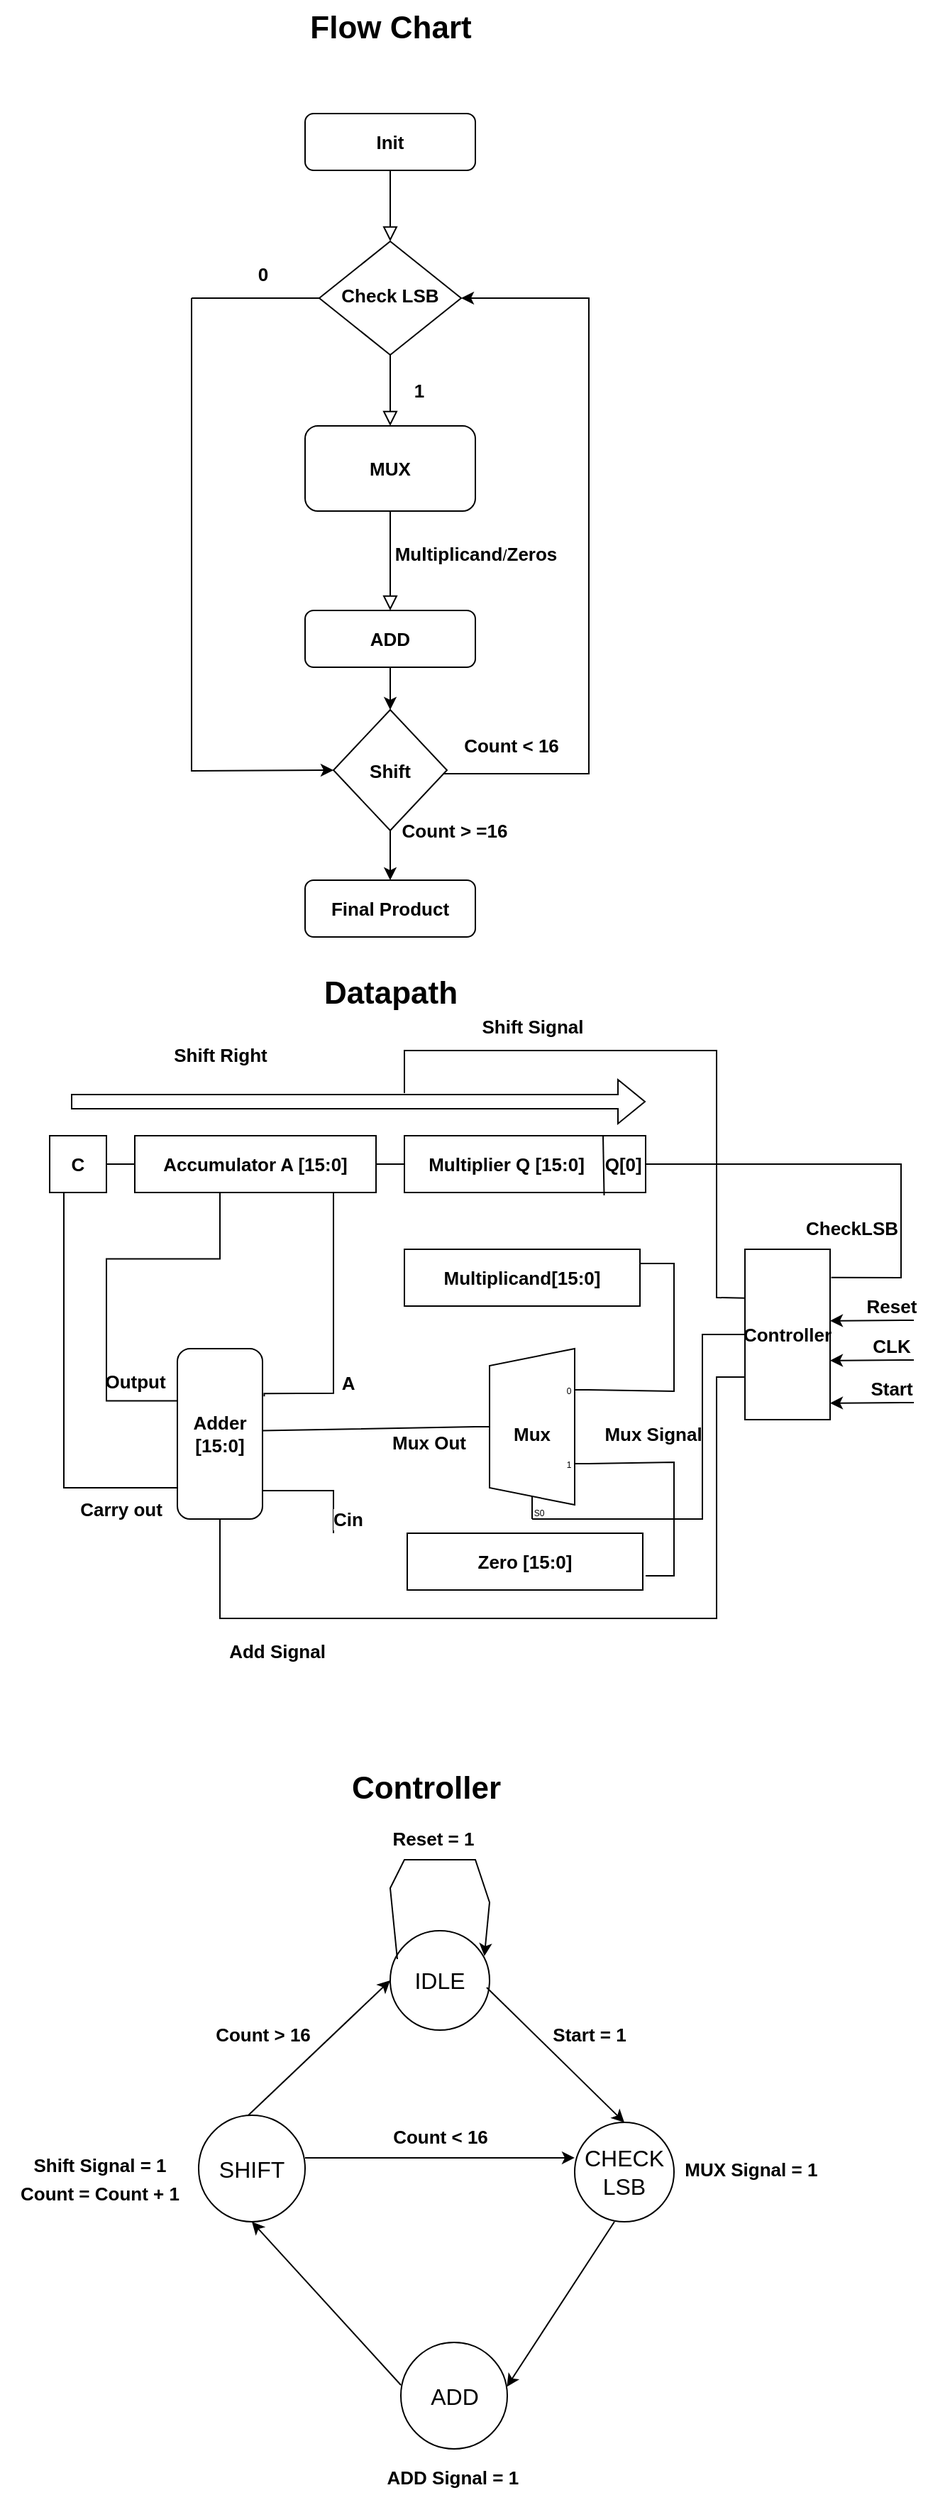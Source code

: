 <mxfile version="22.1.15" type="github">
  <diagram id="C5RBs43oDa-KdzZeNtuy" name="Page-1">
    <mxGraphModel dx="1364" dy="795" grid="1" gridSize="10" guides="1" tooltips="1" connect="1" arrows="1" fold="1" page="1" pageScale="1" pageWidth="827" pageHeight="1169" math="0" shadow="0">
      <root>
        <mxCell id="WIyWlLk6GJQsqaUBKTNV-0" />
        <mxCell id="WIyWlLk6GJQsqaUBKTNV-1" parent="WIyWlLk6GJQsqaUBKTNV-0" />
        <mxCell id="AHcAX2zEuinGf8tiYZbR-78" value="" style="rounded=0;html=1;jettySize=auto;orthogonalLoop=1;fontSize=11;endArrow=block;endFill=0;endSize=8;strokeWidth=1;shadow=0;labelBackgroundColor=none;edgeStyle=orthogonalEdgeStyle;" edge="1" parent="WIyWlLk6GJQsqaUBKTNV-1" source="AHcAX2zEuinGf8tiYZbR-79" target="AHcAX2zEuinGf8tiYZbR-81">
          <mxGeometry relative="1" as="geometry" />
        </mxCell>
        <mxCell id="AHcAX2zEuinGf8tiYZbR-79" value="&lt;font style=&quot;font-size: 13px;&quot;&gt;&lt;b&gt;Init&lt;/b&gt;&lt;/font&gt;" style="rounded=1;whiteSpace=wrap;html=1;fontSize=12;glass=0;strokeWidth=1;shadow=0;" vertex="1" parent="WIyWlLk6GJQsqaUBKTNV-1">
          <mxGeometry x="350" y="130" width="120" height="40" as="geometry" />
        </mxCell>
        <mxCell id="AHcAX2zEuinGf8tiYZbR-80" value="&lt;font style=&quot;font-size: 13px;&quot;&gt;&lt;b&gt;1&lt;/b&gt;&lt;/font&gt;" style="rounded=0;html=1;jettySize=auto;orthogonalLoop=1;fontSize=11;endArrow=block;endFill=0;endSize=8;strokeWidth=1;shadow=0;labelBackgroundColor=none;edgeStyle=orthogonalEdgeStyle;entryX=0.5;entryY=0;entryDx=0;entryDy=0;" edge="1" parent="WIyWlLk6GJQsqaUBKTNV-1" source="AHcAX2zEuinGf8tiYZbR-81" target="AHcAX2zEuinGf8tiYZbR-87">
          <mxGeometry y="20" relative="1" as="geometry">
            <mxPoint as="offset" />
            <mxPoint x="410" y="340" as="targetPoint" />
          </mxGeometry>
        </mxCell>
        <mxCell id="AHcAX2zEuinGf8tiYZbR-81" value="&lt;font style=&quot;font-size: 13px;&quot;&gt;&lt;b&gt;Check LSB&lt;/b&gt;&lt;/font&gt;" style="rhombus;whiteSpace=wrap;html=1;shadow=0;fontFamily=Helvetica;fontSize=12;align=center;strokeWidth=1;spacing=6;spacingTop=-4;" vertex="1" parent="WIyWlLk6GJQsqaUBKTNV-1">
          <mxGeometry x="360" y="220" width="100" height="80" as="geometry" />
        </mxCell>
        <mxCell id="AHcAX2zEuinGf8tiYZbR-82" value="&lt;b&gt;&lt;font style=&quot;font-size: 13px;&quot;&gt;Multiplicand&lt;/font&gt;&lt;/b&gt;/&lt;b&gt;&lt;font style=&quot;font-size: 13px;&quot;&gt;Zeros&lt;/font&gt;&lt;/b&gt;" style="rounded=0;html=1;jettySize=auto;orthogonalLoop=1;fontSize=11;endArrow=block;endFill=0;endSize=8;strokeWidth=1;shadow=0;labelBackgroundColor=none;edgeStyle=orthogonalEdgeStyle;exitX=0.5;exitY=1;exitDx=0;exitDy=0;" edge="1" parent="WIyWlLk6GJQsqaUBKTNV-1" source="AHcAX2zEuinGf8tiYZbR-87" target="AHcAX2zEuinGf8tiYZbR-84">
          <mxGeometry x="-0.143" y="60" relative="1" as="geometry">
            <mxPoint as="offset" />
            <mxPoint x="410" y="420" as="sourcePoint" />
          </mxGeometry>
        </mxCell>
        <mxCell id="AHcAX2zEuinGf8tiYZbR-83" value="" style="edgeStyle=orthogonalEdgeStyle;rounded=0;orthogonalLoop=1;jettySize=auto;html=1;" edge="1" parent="WIyWlLk6GJQsqaUBKTNV-1" source="AHcAX2zEuinGf8tiYZbR-84">
          <mxGeometry relative="1" as="geometry">
            <mxPoint x="410" y="550" as="targetPoint" />
          </mxGeometry>
        </mxCell>
        <mxCell id="AHcAX2zEuinGf8tiYZbR-84" value="&lt;font style=&quot;font-size: 13px;&quot;&gt;&lt;b&gt;ADD&lt;/b&gt;&lt;/font&gt;" style="rounded=1;whiteSpace=wrap;html=1;fontSize=12;glass=0;strokeWidth=1;shadow=0;" vertex="1" parent="WIyWlLk6GJQsqaUBKTNV-1">
          <mxGeometry x="350" y="480" width="120" height="40" as="geometry" />
        </mxCell>
        <mxCell id="AHcAX2zEuinGf8tiYZbR-85" value="" style="endArrow=classic;html=1;rounded=0;entryX=0;entryY=0.5;entryDx=0;entryDy=0;" edge="1" parent="WIyWlLk6GJQsqaUBKTNV-1" target="AHcAX2zEuinGf8tiYZbR-92">
          <mxGeometry width="50" height="50" relative="1" as="geometry">
            <mxPoint x="270" y="580" as="sourcePoint" />
            <mxPoint x="330" y="580" as="targetPoint" />
            <Array as="points">
              <mxPoint x="270" y="593" />
            </Array>
          </mxGeometry>
        </mxCell>
        <mxCell id="AHcAX2zEuinGf8tiYZbR-86" value="" style="endArrow=none;html=1;rounded=0;entryX=0;entryY=0.5;entryDx=0;entryDy=0;" edge="1" parent="WIyWlLk6GJQsqaUBKTNV-1" target="AHcAX2zEuinGf8tiYZbR-81">
          <mxGeometry width="50" height="50" relative="1" as="geometry">
            <mxPoint x="270" y="260" as="sourcePoint" />
            <mxPoint x="630" y="380" as="targetPoint" />
          </mxGeometry>
        </mxCell>
        <mxCell id="AHcAX2zEuinGf8tiYZbR-87" value="&lt;font style=&quot;font-size: 13px;&quot;&gt;&lt;b&gt;MUX&lt;/b&gt;&lt;/font&gt;" style="rounded=1;whiteSpace=wrap;html=1;" vertex="1" parent="WIyWlLk6GJQsqaUBKTNV-1">
          <mxGeometry x="350" y="350" width="120" height="60" as="geometry" />
        </mxCell>
        <mxCell id="AHcAX2zEuinGf8tiYZbR-88" value="" style="endArrow=none;html=1;rounded=0;" edge="1" parent="WIyWlLk6GJQsqaUBKTNV-1">
          <mxGeometry width="50" height="50" relative="1" as="geometry">
            <mxPoint x="270" y="580" as="sourcePoint" />
            <mxPoint x="270" y="260" as="targetPoint" />
          </mxGeometry>
        </mxCell>
        <mxCell id="AHcAX2zEuinGf8tiYZbR-89" value="&lt;b&gt;&lt;font style=&quot;font-size: 13px;&quot;&gt;0&lt;/font&gt;&lt;/b&gt;" style="text;html=1;align=center;verticalAlign=middle;resizable=0;points=[];autosize=1;strokeColor=none;fillColor=none;" vertex="1" parent="WIyWlLk6GJQsqaUBKTNV-1">
          <mxGeometry x="305" y="228" width="30" height="30" as="geometry" />
        </mxCell>
        <mxCell id="AHcAX2zEuinGf8tiYZbR-90" style="edgeStyle=orthogonalEdgeStyle;rounded=0;orthogonalLoop=1;jettySize=auto;html=1;" edge="1" parent="WIyWlLk6GJQsqaUBKTNV-1" source="AHcAX2zEuinGf8tiYZbR-92" target="AHcAX2zEuinGf8tiYZbR-81">
          <mxGeometry relative="1" as="geometry">
            <mxPoint x="510" y="230" as="targetPoint" />
            <Array as="points">
              <mxPoint x="550" y="595" />
              <mxPoint x="550" y="260" />
            </Array>
          </mxGeometry>
        </mxCell>
        <mxCell id="AHcAX2zEuinGf8tiYZbR-91" style="edgeStyle=orthogonalEdgeStyle;rounded=0;orthogonalLoop=1;jettySize=auto;html=1;" edge="1" parent="WIyWlLk6GJQsqaUBKTNV-1" source="AHcAX2zEuinGf8tiYZbR-92">
          <mxGeometry relative="1" as="geometry">
            <mxPoint x="410" y="670" as="targetPoint" />
          </mxGeometry>
        </mxCell>
        <mxCell id="AHcAX2zEuinGf8tiYZbR-92" value="&lt;font style=&quot;font-size: 13px;&quot;&gt;&lt;b&gt;Shift&lt;/b&gt;&lt;/font&gt;" style="rhombus;whiteSpace=wrap;html=1;" vertex="1" parent="WIyWlLk6GJQsqaUBKTNV-1">
          <mxGeometry x="370" y="550" width="80" height="85" as="geometry" />
        </mxCell>
        <mxCell id="AHcAX2zEuinGf8tiYZbR-93" value="&lt;b&gt;&lt;font style=&quot;font-size: 13px;&quot;&gt;Count &amp;lt; 16&lt;/font&gt;&lt;/b&gt;" style="text;html=1;align=center;verticalAlign=middle;resizable=0;points=[];autosize=1;strokeColor=none;fillColor=none;" vertex="1" parent="WIyWlLk6GJQsqaUBKTNV-1">
          <mxGeometry x="450" y="560" width="90" height="30" as="geometry" />
        </mxCell>
        <mxCell id="AHcAX2zEuinGf8tiYZbR-94" value="&lt;font size=&quot;1&quot;&gt;&lt;b style=&quot;font-size: 13px;&quot;&gt;Final Product&lt;/b&gt;&lt;/font&gt;" style="rounded=1;whiteSpace=wrap;html=1;" vertex="1" parent="WIyWlLk6GJQsqaUBKTNV-1">
          <mxGeometry x="350" y="670" width="120" height="40" as="geometry" />
        </mxCell>
        <mxCell id="AHcAX2zEuinGf8tiYZbR-95" value="&lt;b&gt;&lt;font style=&quot;font-size: 13px;&quot;&gt;Count &amp;gt; =16&lt;/font&gt;&lt;/b&gt;" style="text;html=1;align=center;verticalAlign=middle;resizable=0;points=[];autosize=1;strokeColor=none;fillColor=none;" vertex="1" parent="WIyWlLk6GJQsqaUBKTNV-1">
          <mxGeometry x="405" y="620" width="100" height="30" as="geometry" />
        </mxCell>
        <mxCell id="AHcAX2zEuinGf8tiYZbR-96" value="&lt;b&gt;&lt;font style=&quot;font-size: 22px;&quot;&gt;Flow Chart&lt;/font&gt;&lt;/b&gt;" style="text;html=1;align=center;verticalAlign=middle;resizable=0;points=[];autosize=1;strokeColor=none;fillColor=none;" vertex="1" parent="WIyWlLk6GJQsqaUBKTNV-1">
          <mxGeometry x="340" y="50" width="140" height="40" as="geometry" />
        </mxCell>
        <mxCell id="AHcAX2zEuinGf8tiYZbR-97" value="&lt;b&gt;&lt;font style=&quot;font-size: 22px;&quot;&gt;Datapath&lt;/font&gt;&lt;/b&gt;" style="text;html=1;align=center;verticalAlign=middle;resizable=0;points=[];autosize=1;strokeColor=none;fillColor=none;" vertex="1" parent="WIyWlLk6GJQsqaUBKTNV-1">
          <mxGeometry x="350" y="730" width="120" height="40" as="geometry" />
        </mxCell>
        <mxCell id="AHcAX2zEuinGf8tiYZbR-98" value="&lt;b&gt;&lt;font style=&quot;font-size: 13px;&quot;&gt;C&lt;/font&gt;&lt;/b&gt;" style="rounded=0;whiteSpace=wrap;html=1;" vertex="1" parent="WIyWlLk6GJQsqaUBKTNV-1">
          <mxGeometry x="170" y="850" width="40" height="40" as="geometry" />
        </mxCell>
        <mxCell id="AHcAX2zEuinGf8tiYZbR-99" value="&lt;b&gt;&lt;font style=&quot;font-size: 13px;&quot;&gt;Accumulator A [15:0]&lt;/font&gt;&lt;/b&gt;" style="rounded=0;whiteSpace=wrap;html=1;" vertex="1" parent="WIyWlLk6GJQsqaUBKTNV-1">
          <mxGeometry x="230" y="850" width="170" height="40" as="geometry" />
        </mxCell>
        <mxCell id="AHcAX2zEuinGf8tiYZbR-100" value="&lt;b&gt;&lt;font style=&quot;font-size: 13px;&quot;&gt;&amp;nbsp; &amp;nbsp; Multiplier Q [15:0]&amp;nbsp;&amp;nbsp;&amp;nbsp; Q[0]&lt;/font&gt;&lt;/b&gt;" style="rounded=0;whiteSpace=wrap;html=1;" vertex="1" parent="WIyWlLk6GJQsqaUBKTNV-1">
          <mxGeometry x="420" y="850" width="170" height="40" as="geometry" />
        </mxCell>
        <mxCell id="AHcAX2zEuinGf8tiYZbR-101" value="" style="endArrow=none;html=1;rounded=0;exitX=0.828;exitY=1.05;exitDx=0;exitDy=0;exitPerimeter=0;" edge="1" parent="WIyWlLk6GJQsqaUBKTNV-1" source="AHcAX2zEuinGf8tiYZbR-100">
          <mxGeometry width="50" height="50" relative="1" as="geometry">
            <mxPoint x="510" y="900" as="sourcePoint" />
            <mxPoint x="560" y="850" as="targetPoint" />
          </mxGeometry>
        </mxCell>
        <mxCell id="AHcAX2zEuinGf8tiYZbR-102" value="" style="endArrow=none;html=1;rounded=0;entryX=0.166;entryY=-0.013;entryDx=0;entryDy=0;entryPerimeter=0;" edge="1" parent="WIyWlLk6GJQsqaUBKTNV-1" target="AHcAX2zEuinGf8tiYZbR-103">
          <mxGeometry width="50" height="50" relative="1" as="geometry">
            <mxPoint x="590" y="870" as="sourcePoint" />
            <mxPoint x="770" y="950" as="targetPoint" />
            <Array as="points">
              <mxPoint x="690" y="870" />
              <mxPoint x="770" y="870" />
              <mxPoint x="770" y="950" />
            </Array>
          </mxGeometry>
        </mxCell>
        <mxCell id="AHcAX2zEuinGf8tiYZbR-103" value="&lt;b&gt;&lt;font style=&quot;font-size: 13px;&quot;&gt;Controller&lt;/font&gt;&lt;/b&gt;" style="rounded=0;whiteSpace=wrap;html=1;direction=south;" vertex="1" parent="WIyWlLk6GJQsqaUBKTNV-1">
          <mxGeometry x="660" y="930" width="60" height="120" as="geometry" />
        </mxCell>
        <mxCell id="AHcAX2zEuinGf8tiYZbR-104" value="" style="endArrow=none;html=1;rounded=0;exitX=1;exitY=0.5;exitDx=0;exitDy=0;" edge="1" parent="WIyWlLk6GJQsqaUBKTNV-1" source="AHcAX2zEuinGf8tiYZbR-99">
          <mxGeometry width="50" height="50" relative="1" as="geometry">
            <mxPoint x="370" y="920" as="sourcePoint" />
            <mxPoint x="420" y="870" as="targetPoint" />
          </mxGeometry>
        </mxCell>
        <mxCell id="AHcAX2zEuinGf8tiYZbR-105" value="" style="endArrow=none;html=1;rounded=0;exitX=1;exitY=0.5;exitDx=0;exitDy=0;" edge="1" parent="WIyWlLk6GJQsqaUBKTNV-1" source="AHcAX2zEuinGf8tiYZbR-98">
          <mxGeometry width="50" height="50" relative="1" as="geometry">
            <mxPoint x="180" y="920" as="sourcePoint" />
            <mxPoint x="230" y="870" as="targetPoint" />
            <Array as="points" />
          </mxGeometry>
        </mxCell>
        <mxCell id="AHcAX2zEuinGf8tiYZbR-106" value="" style="endArrow=none;html=1;rounded=0;entryX=0.5;entryY=1;entryDx=0;entryDy=0;" edge="1" parent="WIyWlLk6GJQsqaUBKTNV-1" target="AHcAX2zEuinGf8tiYZbR-103">
          <mxGeometry width="50" height="50" relative="1" as="geometry">
            <mxPoint x="510" y="1120" as="sourcePoint" />
            <mxPoint x="630" y="990" as="targetPoint" />
            <Array as="points">
              <mxPoint x="630" y="1120" />
              <mxPoint x="630" y="1060" />
              <mxPoint x="630" y="990" />
            </Array>
          </mxGeometry>
        </mxCell>
        <mxCell id="AHcAX2zEuinGf8tiYZbR-107" value="&lt;font style=&quot;font-size: 13px;&quot;&gt;&lt;b&gt;Mux&lt;/b&gt;&lt;/font&gt;" style="shadow=0;dashed=0;align=center;html=1;strokeWidth=1;shape=mxgraph.electrical.abstract.mux2;operation=demux;whiteSpace=wrap;" vertex="1" parent="WIyWlLk6GJQsqaUBKTNV-1">
          <mxGeometry x="470" y="1000" width="80" height="120" as="geometry" />
        </mxCell>
        <mxCell id="AHcAX2zEuinGf8tiYZbR-108" value="&lt;b&gt;&lt;font style=&quot;font-size: 13px;&quot;&gt;Multiplicand[15:0]&lt;/font&gt;&lt;/b&gt;" style="rounded=0;whiteSpace=wrap;html=1;" vertex="1" parent="WIyWlLk6GJQsqaUBKTNV-1">
          <mxGeometry x="420" y="930" width="166" height="40" as="geometry" />
        </mxCell>
        <mxCell id="AHcAX2zEuinGf8tiYZbR-109" value="" style="endArrow=none;html=1;rounded=0;entryX=1;entryY=0.25;entryDx=0;entryDy=0;exitX=1;exitY=0.217;exitDx=0;exitDy=3;exitPerimeter=0;" edge="1" parent="WIyWlLk6GJQsqaUBKTNV-1" source="AHcAX2zEuinGf8tiYZbR-107" target="AHcAX2zEuinGf8tiYZbR-108">
          <mxGeometry width="50" height="50" relative="1" as="geometry">
            <mxPoint x="550" y="1030" as="sourcePoint" />
            <mxPoint x="584" y="920" as="targetPoint" />
            <Array as="points">
              <mxPoint x="610" y="1030" />
              <mxPoint x="610" y="980" />
              <mxPoint x="610" y="940" />
            </Array>
          </mxGeometry>
        </mxCell>
        <mxCell id="AHcAX2zEuinGf8tiYZbR-110" value="&lt;b&gt;&lt;font style=&quot;font-size: 13px;&quot;&gt;Zero [15:0]&lt;/font&gt;&lt;/b&gt;" style="rounded=0;whiteSpace=wrap;html=1;" vertex="1" parent="WIyWlLk6GJQsqaUBKTNV-1">
          <mxGeometry x="422" y="1130" width="166" height="40" as="geometry" />
        </mxCell>
        <mxCell id="AHcAX2zEuinGf8tiYZbR-111" value="" style="endArrow=none;html=1;rounded=0;entryX=1;entryY=0.65;entryDx=0;entryDy=3;entryPerimeter=0;" edge="1" parent="WIyWlLk6GJQsqaUBKTNV-1" target="AHcAX2zEuinGf8tiYZbR-107">
          <mxGeometry width="50" height="50" relative="1" as="geometry">
            <mxPoint x="600" y="1160" as="sourcePoint" />
            <mxPoint x="620" y="1120" as="targetPoint" />
            <Array as="points">
              <mxPoint x="590" y="1160" />
              <mxPoint x="610" y="1160" />
              <mxPoint x="610" y="1080" />
            </Array>
          </mxGeometry>
        </mxCell>
        <mxCell id="AHcAX2zEuinGf8tiYZbR-112" value="" style="endArrow=none;html=1;rounded=0;exitX=0.56;exitY=0;exitDx=0;exitDy=0;exitPerimeter=0;entryX=0;entryY=0.458;entryDx=0;entryDy=0;entryPerimeter=0;" edge="1" parent="WIyWlLk6GJQsqaUBKTNV-1" target="AHcAX2zEuinGf8tiYZbR-107">
          <mxGeometry width="50" height="50" relative="1" as="geometry">
            <mxPoint x="320" y="1040.0" as="sourcePoint" />
            <mxPoint x="470" y="1063" as="targetPoint" />
            <Array as="points">
              <mxPoint x="320" y="1057.8" />
            </Array>
          </mxGeometry>
        </mxCell>
        <mxCell id="AHcAX2zEuinGf8tiYZbR-113" value="&lt;b&gt;&lt;font style=&quot;font-size: 13px;&quot;&gt;Mux Out&lt;/font&gt;&lt;/b&gt;" style="edgeLabel;html=1;align=center;verticalAlign=middle;resizable=0;points=[];" vertex="1" connectable="0" parent="AHcAX2zEuinGf8tiYZbR-112">
          <mxGeometry x="0.602" y="-10" relative="1" as="geometry">
            <mxPoint as="offset" />
          </mxGeometry>
        </mxCell>
        <mxCell id="AHcAX2zEuinGf8tiYZbR-114" value="&lt;b&gt;&lt;font style=&quot;font-size: 13px;&quot;&gt;Adder&lt;br&gt;[15:0]&lt;/font&gt;&lt;/b&gt;" style="rounded=1;whiteSpace=wrap;html=1;direction=south;" vertex="1" parent="WIyWlLk6GJQsqaUBKTNV-1">
          <mxGeometry x="260" y="1000" width="60" height="120" as="geometry" />
        </mxCell>
        <mxCell id="AHcAX2zEuinGf8tiYZbR-115" value="" style="endArrow=none;html=1;rounded=0;exitX=0.56;exitY=0;exitDx=0;exitDy=0;exitPerimeter=0;" edge="1" parent="WIyWlLk6GJQsqaUBKTNV-1">
          <mxGeometry width="50" height="50" relative="1" as="geometry">
            <mxPoint x="321.23" y="1033.6" as="sourcePoint" />
            <mxPoint x="370" y="890" as="targetPoint" />
            <Array as="points">
              <mxPoint x="321.23" y="1031.6" />
              <mxPoint x="370" y="1031.4" />
            </Array>
          </mxGeometry>
        </mxCell>
        <mxCell id="AHcAX2zEuinGf8tiYZbR-116" value="&lt;b&gt;&lt;font style=&quot;font-size: 13px;&quot;&gt;A&lt;/font&gt;&lt;/b&gt;" style="edgeLabel;html=1;align=center;verticalAlign=middle;resizable=0;points=[];" vertex="1" connectable="0" parent="AHcAX2zEuinGf8tiYZbR-115">
          <mxGeometry x="-0.399" y="-10" relative="1" as="geometry">
            <mxPoint y="-1" as="offset" />
          </mxGeometry>
        </mxCell>
        <mxCell id="AHcAX2zEuinGf8tiYZbR-117" value="" style="endArrow=none;html=1;rounded=0;" edge="1" parent="WIyWlLk6GJQsqaUBKTNV-1">
          <mxGeometry width="50" height="50" relative="1" as="geometry">
            <mxPoint x="320" y="1100" as="sourcePoint" />
            <mxPoint x="370" y="1130" as="targetPoint" />
            <Array as="points">
              <mxPoint x="370" y="1100" />
            </Array>
          </mxGeometry>
        </mxCell>
        <mxCell id="AHcAX2zEuinGf8tiYZbR-118" value="&lt;b&gt;&lt;font style=&quot;font-size: 13px;&quot;&gt;Cin&lt;/font&gt;&lt;/b&gt;" style="edgeLabel;html=1;align=center;verticalAlign=middle;resizable=0;points=[];" vertex="1" connectable="0" parent="AHcAX2zEuinGf8tiYZbR-117">
          <mxGeometry x="0.69" y="8" relative="1" as="geometry">
            <mxPoint x="2" y="2" as="offset" />
          </mxGeometry>
        </mxCell>
        <mxCell id="AHcAX2zEuinGf8tiYZbR-119" value="" style="endArrow=none;html=1;rounded=0;" edge="1" parent="WIyWlLk6GJQsqaUBKTNV-1">
          <mxGeometry width="50" height="50" relative="1" as="geometry">
            <mxPoint x="290" y="890" as="sourcePoint" />
            <mxPoint x="260" y="1036.8" as="targetPoint" />
            <Array as="points">
              <mxPoint x="290" y="936.8" />
              <mxPoint x="210" y="936.8" />
              <mxPoint x="210" y="996.8" />
              <mxPoint x="210" y="1036.8" />
            </Array>
          </mxGeometry>
        </mxCell>
        <mxCell id="AHcAX2zEuinGf8tiYZbR-120" value="" style="endArrow=none;html=1;rounded=0;exitX=0.25;exitY=1;exitDx=0;exitDy=0;" edge="1" parent="WIyWlLk6GJQsqaUBKTNV-1" source="AHcAX2zEuinGf8tiYZbR-98">
          <mxGeometry width="50" height="50" relative="1" as="geometry">
            <mxPoint x="180" y="878" as="sourcePoint" />
            <mxPoint x="250" y="1098" as="targetPoint" />
            <Array as="points">
              <mxPoint x="180" y="937" />
              <mxPoint x="180" y="998" />
              <mxPoint x="180" y="1037" />
              <mxPoint x="180" y="1068" />
              <mxPoint x="180" y="1088" />
              <mxPoint x="180" y="1098" />
              <mxPoint x="250" y="1098" />
              <mxPoint x="260" y="1098" />
            </Array>
          </mxGeometry>
        </mxCell>
        <mxCell id="AHcAX2zEuinGf8tiYZbR-121" value="" style="endArrow=classic;html=1;rounded=0;entryX=0.503;entryY=-0.133;entryDx=0;entryDy=0;entryPerimeter=0;" edge="1" parent="WIyWlLk6GJQsqaUBKTNV-1">
          <mxGeometry width="50" height="50" relative="1" as="geometry">
            <mxPoint x="779.02" y="1008" as="sourcePoint" />
            <mxPoint x="720" y="1008.36" as="targetPoint" />
          </mxGeometry>
        </mxCell>
        <mxCell id="AHcAX2zEuinGf8tiYZbR-122" value="&lt;b&gt;&lt;font style=&quot;font-size: 13px;&quot;&gt;CLK&lt;/font&gt;&lt;/b&gt;" style="edgeLabel;html=1;align=center;verticalAlign=middle;resizable=0;points=[];" vertex="1" connectable="0" parent="AHcAX2zEuinGf8tiYZbR-121">
          <mxGeometry x="-0.452" y="-9" relative="1" as="geometry">
            <mxPoint y="-1" as="offset" />
          </mxGeometry>
        </mxCell>
        <mxCell id="AHcAX2zEuinGf8tiYZbR-123" value="&lt;b&gt;&lt;font style=&quot;font-size: 13px;&quot;&gt;CheckLSB&lt;/font&gt;&lt;/b&gt;" style="text;html=1;align=center;verticalAlign=middle;resizable=0;points=[];autosize=1;strokeColor=none;fillColor=none;" vertex="1" parent="WIyWlLk6GJQsqaUBKTNV-1">
          <mxGeometry x="690" y="900" width="90" height="30" as="geometry" />
        </mxCell>
        <mxCell id="AHcAX2zEuinGf8tiYZbR-124" value="&lt;b&gt;&lt;font style=&quot;font-size: 13px;&quot;&gt;Mux Signal&lt;/font&gt;&lt;/b&gt;" style="text;html=1;align=center;verticalAlign=middle;resizable=0;points=[];autosize=1;strokeColor=none;fillColor=none;" vertex="1" parent="WIyWlLk6GJQsqaUBKTNV-1">
          <mxGeometry x="550" y="1045" width="90" height="30" as="geometry" />
        </mxCell>
        <mxCell id="AHcAX2zEuinGf8tiYZbR-125" value="" style="endArrow=none;html=1;rounded=0;exitX=0.75;exitY=1;exitDx=0;exitDy=0;entryX=1;entryY=0.5;entryDx=0;entryDy=0;" edge="1" parent="WIyWlLk6GJQsqaUBKTNV-1" source="AHcAX2zEuinGf8tiYZbR-103" target="AHcAX2zEuinGf8tiYZbR-114">
          <mxGeometry width="50" height="50" relative="1" as="geometry">
            <mxPoint x="650" y="1190" as="sourcePoint" />
            <mxPoint x="290" y="1140" as="targetPoint" />
            <Array as="points">
              <mxPoint x="640" y="1020" />
              <mxPoint x="640" y="1190" />
              <mxPoint x="290" y="1190" />
            </Array>
          </mxGeometry>
        </mxCell>
        <mxCell id="AHcAX2zEuinGf8tiYZbR-126" value="&lt;b&gt;&lt;font style=&quot;font-size: 13px;&quot;&gt;Output&lt;/font&gt;&lt;/b&gt;" style="text;html=1;align=center;verticalAlign=middle;resizable=0;points=[];autosize=1;strokeColor=none;fillColor=none;" vertex="1" parent="WIyWlLk6GJQsqaUBKTNV-1">
          <mxGeometry x="195" y="1008" width="70" height="30" as="geometry" />
        </mxCell>
        <mxCell id="AHcAX2zEuinGf8tiYZbR-127" value="&lt;b&gt;&lt;font style=&quot;font-size: 13px;&quot;&gt;Carry out&lt;/font&gt;&lt;/b&gt;" style="text;html=1;align=center;verticalAlign=middle;resizable=0;points=[];autosize=1;strokeColor=none;fillColor=none;" vertex="1" parent="WIyWlLk6GJQsqaUBKTNV-1">
          <mxGeometry x="180" y="1098" width="80" height="30" as="geometry" />
        </mxCell>
        <mxCell id="AHcAX2zEuinGf8tiYZbR-128" value="&lt;b&gt;&lt;font style=&quot;font-size: 13px;&quot;&gt;Add Signal&lt;/font&gt;&lt;/b&gt;" style="text;html=1;align=center;verticalAlign=middle;resizable=0;points=[];autosize=1;strokeColor=none;fillColor=none;" vertex="1" parent="WIyWlLk6GJQsqaUBKTNV-1">
          <mxGeometry x="285" y="1198" width="90" height="30" as="geometry" />
        </mxCell>
        <mxCell id="AHcAX2zEuinGf8tiYZbR-129" value="" style="shape=flexArrow;endArrow=classic;html=1;rounded=0;" edge="1" parent="WIyWlLk6GJQsqaUBKTNV-1">
          <mxGeometry width="50" height="50" relative="1" as="geometry">
            <mxPoint x="185" y="826" as="sourcePoint" />
            <mxPoint x="590" y="826" as="targetPoint" />
          </mxGeometry>
        </mxCell>
        <mxCell id="AHcAX2zEuinGf8tiYZbR-130" value="&lt;b&gt;&lt;font style=&quot;font-size: 13px;&quot;&gt;Shift Right&lt;/font&gt;&lt;/b&gt;" style="text;html=1;align=center;verticalAlign=middle;resizable=0;points=[];autosize=1;strokeColor=none;fillColor=none;" vertex="1" parent="WIyWlLk6GJQsqaUBKTNV-1">
          <mxGeometry x="245" y="778" width="90" height="30" as="geometry" />
        </mxCell>
        <mxCell id="AHcAX2zEuinGf8tiYZbR-131" value="" style="endArrow=classic;html=1;rounded=0;entryX=0.503;entryY=-0.133;entryDx=0;entryDy=0;entryPerimeter=0;" edge="1" parent="WIyWlLk6GJQsqaUBKTNV-1">
          <mxGeometry width="50" height="50" relative="1" as="geometry">
            <mxPoint x="779.02" y="1038" as="sourcePoint" />
            <mxPoint x="720" y="1038.36" as="targetPoint" />
          </mxGeometry>
        </mxCell>
        <mxCell id="AHcAX2zEuinGf8tiYZbR-132" value="&lt;b&gt;&lt;font style=&quot;font-size: 13px;&quot;&gt;Start&lt;/font&gt;&lt;/b&gt;" style="edgeLabel;html=1;align=center;verticalAlign=middle;resizable=0;points=[];" vertex="1" connectable="0" parent="AHcAX2zEuinGf8tiYZbR-131">
          <mxGeometry x="-0.452" y="-9" relative="1" as="geometry">
            <mxPoint y="-1" as="offset" />
          </mxGeometry>
        </mxCell>
        <mxCell id="AHcAX2zEuinGf8tiYZbR-133" value="" style="endArrow=classic;html=1;rounded=0;entryX=0.503;entryY=-0.133;entryDx=0;entryDy=0;entryPerimeter=0;" edge="1" parent="WIyWlLk6GJQsqaUBKTNV-1">
          <mxGeometry width="50" height="50" relative="1" as="geometry">
            <mxPoint x="779.02" y="980" as="sourcePoint" />
            <mxPoint x="720" y="980.36" as="targetPoint" />
          </mxGeometry>
        </mxCell>
        <mxCell id="AHcAX2zEuinGf8tiYZbR-134" value="&lt;b&gt;&lt;font style=&quot;font-size: 13px;&quot;&gt;Reset&lt;/font&gt;&lt;/b&gt;" style="edgeLabel;html=1;align=center;verticalAlign=middle;resizable=0;points=[];" vertex="1" connectable="0" parent="AHcAX2zEuinGf8tiYZbR-133">
          <mxGeometry x="-0.452" y="-9" relative="1" as="geometry">
            <mxPoint y="-1" as="offset" />
          </mxGeometry>
        </mxCell>
        <mxCell id="AHcAX2zEuinGf8tiYZbR-135" value="" style="endArrow=none;html=1;rounded=0;entryX=0.37;entryY=1;entryDx=0;entryDy=0;entryPerimeter=0;" edge="1" parent="WIyWlLk6GJQsqaUBKTNV-1">
          <mxGeometry width="50" height="50" relative="1" as="geometry">
            <mxPoint x="420" y="820" as="sourcePoint" />
            <mxPoint x="660" y="964.4" as="targetPoint" />
            <Array as="points">
              <mxPoint x="420" y="790" />
              <mxPoint x="640" y="790" />
              <mxPoint x="640" y="900" />
              <mxPoint x="640" y="964" />
            </Array>
          </mxGeometry>
        </mxCell>
        <mxCell id="AHcAX2zEuinGf8tiYZbR-136" value="&lt;b&gt;&lt;font style=&quot;font-size: 13px;&quot;&gt;Shift Signal&lt;/font&gt;&lt;/b&gt;" style="text;html=1;align=center;verticalAlign=middle;resizable=0;points=[];autosize=1;strokeColor=none;fillColor=none;" vertex="1" parent="WIyWlLk6GJQsqaUBKTNV-1">
          <mxGeometry x="465" y="758" width="90" height="30" as="geometry" />
        </mxCell>
        <mxCell id="AHcAX2zEuinGf8tiYZbR-137" value="&lt;b&gt;&lt;font style=&quot;font-size: 22px;&quot;&gt;Controller&lt;/font&gt;&lt;/b&gt;" style="text;html=1;align=center;verticalAlign=middle;resizable=0;points=[];autosize=1;strokeColor=none;fillColor=none;" vertex="1" parent="WIyWlLk6GJQsqaUBKTNV-1">
          <mxGeometry x="375" y="1290" width="120" height="40" as="geometry" />
        </mxCell>
        <mxCell id="AHcAX2zEuinGf8tiYZbR-138" value="IDLE" style="ellipse;whiteSpace=wrap;html=1;aspect=fixed;fontSize=16;" vertex="1" parent="WIyWlLk6GJQsqaUBKTNV-1">
          <mxGeometry x="410" y="1410" width="70" height="70" as="geometry" />
        </mxCell>
        <mxCell id="AHcAX2zEuinGf8tiYZbR-139" value="CHECK&lt;br&gt;LSB" style="ellipse;whiteSpace=wrap;html=1;aspect=fixed;fontSize=16;" vertex="1" parent="WIyWlLk6GJQsqaUBKTNV-1">
          <mxGeometry x="540" y="1545" width="70" height="70" as="geometry" />
        </mxCell>
        <mxCell id="AHcAX2zEuinGf8tiYZbR-140" value="ADD" style="ellipse;whiteSpace=wrap;html=1;aspect=fixed;fontSize=16;" vertex="1" parent="WIyWlLk6GJQsqaUBKTNV-1">
          <mxGeometry x="417.5" y="1700" width="75" height="75" as="geometry" />
        </mxCell>
        <mxCell id="AHcAX2zEuinGf8tiYZbR-141" value="SHIFT" style="ellipse;whiteSpace=wrap;html=1;aspect=fixed;fontSize=16;" vertex="1" parent="WIyWlLk6GJQsqaUBKTNV-1">
          <mxGeometry x="275" y="1540" width="75" height="75" as="geometry" />
        </mxCell>
        <mxCell id="AHcAX2zEuinGf8tiYZbR-142" value="" style="endArrow=classic;html=1;rounded=0;entryX=0.5;entryY=0;entryDx=0;entryDy=0;" edge="1" parent="WIyWlLk6GJQsqaUBKTNV-1" target="AHcAX2zEuinGf8tiYZbR-139">
          <mxGeometry width="50" height="50" relative="1" as="geometry">
            <mxPoint x="478" y="1450" as="sourcePoint" />
            <mxPoint x="528" y="1400" as="targetPoint" />
          </mxGeometry>
        </mxCell>
        <mxCell id="AHcAX2zEuinGf8tiYZbR-143" value="&lt;b&gt;&lt;font style=&quot;font-size: 13px;&quot;&gt;Start = 1&lt;/font&gt;&lt;/b&gt;" style="text;html=1;align=center;verticalAlign=middle;resizable=0;points=[];autosize=1;strokeColor=none;fillColor=none;" vertex="1" parent="WIyWlLk6GJQsqaUBKTNV-1">
          <mxGeometry x="510" y="1468" width="80" height="30" as="geometry" />
        </mxCell>
        <mxCell id="AHcAX2zEuinGf8tiYZbR-144" value="" style="endArrow=classic;html=1;rounded=0;entryX=0.996;entryY=0.416;entryDx=0;entryDy=0;entryPerimeter=0;" edge="1" parent="WIyWlLk6GJQsqaUBKTNV-1" target="AHcAX2zEuinGf8tiYZbR-140">
          <mxGeometry width="50" height="50" relative="1" as="geometry">
            <mxPoint x="568" y="1615" as="sourcePoint" />
            <mxPoint x="640" y="1715" as="targetPoint" />
          </mxGeometry>
        </mxCell>
        <mxCell id="AHcAX2zEuinGf8tiYZbR-145" value="&lt;b&gt;&lt;font style=&quot;font-size: 13px;&quot;&gt;&amp;nbsp; &amp;nbsp;&amp;nbsp; &amp;nbsp;&amp;nbsp;&amp;nbsp;&amp;nbsp;&amp;nbsp;&amp;nbsp;&amp;nbsp;&amp;nbsp;&amp;nbsp;&amp;nbsp; MUX Signal = 1&lt;/font&gt;&lt;/b&gt;" style="text;html=1;align=center;verticalAlign=middle;resizable=0;points=[];autosize=1;strokeColor=none;fillColor=none;" vertex="1" parent="WIyWlLk6GJQsqaUBKTNV-1">
          <mxGeometry x="550" y="1562.5" width="170" height="30" as="geometry" />
        </mxCell>
        <mxCell id="AHcAX2zEuinGf8tiYZbR-146" value="" style="endArrow=classic;html=1;rounded=0;entryX=0;entryY=0.357;entryDx=0;entryDy=0;entryPerimeter=0;" edge="1" parent="WIyWlLk6GJQsqaUBKTNV-1" target="AHcAX2zEuinGf8tiYZbR-139">
          <mxGeometry width="50" height="50" relative="1" as="geometry">
            <mxPoint x="350" y="1570" as="sourcePoint" />
            <mxPoint x="400" y="1520" as="targetPoint" />
          </mxGeometry>
        </mxCell>
        <mxCell id="AHcAX2zEuinGf8tiYZbR-147" value="" style="endArrow=classic;html=1;rounded=0;entryX=0.5;entryY=1;entryDx=0;entryDy=0;" edge="1" parent="WIyWlLk6GJQsqaUBKTNV-1" target="AHcAX2zEuinGf8tiYZbR-141">
          <mxGeometry width="50" height="50" relative="1" as="geometry">
            <mxPoint x="417.5" y="1730" as="sourcePoint" />
            <mxPoint x="467.5" y="1680" as="targetPoint" />
          </mxGeometry>
        </mxCell>
        <mxCell id="AHcAX2zEuinGf8tiYZbR-148" value="&lt;b&gt;&lt;font style=&quot;font-size: 13px;&quot;&gt;&amp;nbsp; &amp;nbsp;&amp;nbsp; &amp;nbsp;&amp;nbsp;&amp;nbsp;&amp;nbsp;&amp;nbsp;&amp;nbsp;&amp;nbsp;&amp;nbsp;&amp;nbsp;&amp;nbsp; ADD Signal = 1&lt;/font&gt;&lt;/b&gt;" style="text;html=1;align=center;verticalAlign=middle;resizable=0;points=[];autosize=1;strokeColor=none;fillColor=none;" vertex="1" parent="WIyWlLk6GJQsqaUBKTNV-1">
          <mxGeometry x="340" y="1780" width="170" height="30" as="geometry" />
        </mxCell>
        <mxCell id="AHcAX2zEuinGf8tiYZbR-149" value="&lt;font style=&quot;font-size: 13px;&quot;&gt;&lt;b&gt;Shift Signal = 1&lt;br&gt;&lt;/b&gt;&lt;/font&gt;" style="text;html=1;align=center;verticalAlign=middle;resizable=0;points=[];autosize=1;strokeColor=none;fillColor=none;" vertex="1" parent="WIyWlLk6GJQsqaUBKTNV-1">
          <mxGeometry x="145" y="1560" width="120" height="30" as="geometry" />
        </mxCell>
        <mxCell id="AHcAX2zEuinGf8tiYZbR-150" value="&lt;font style=&quot;font-size: 13px;&quot;&gt;&lt;b&gt;Count = Count + 1&lt;br&gt;&lt;/b&gt;&lt;/font&gt;" style="text;html=1;align=center;verticalAlign=middle;resizable=0;points=[];autosize=1;strokeColor=none;fillColor=none;" vertex="1" parent="WIyWlLk6GJQsqaUBKTNV-1">
          <mxGeometry x="135" y="1580" width="140" height="30" as="geometry" />
        </mxCell>
        <mxCell id="AHcAX2zEuinGf8tiYZbR-151" value="" style="endArrow=classic;html=1;rounded=0;entryX=0;entryY=0.5;entryDx=0;entryDy=0;" edge="1" parent="WIyWlLk6GJQsqaUBKTNV-1" target="AHcAX2zEuinGf8tiYZbR-138">
          <mxGeometry width="50" height="50" relative="1" as="geometry">
            <mxPoint x="310" y="1540" as="sourcePoint" />
            <mxPoint x="360" y="1490" as="targetPoint" />
          </mxGeometry>
        </mxCell>
        <mxCell id="AHcAX2zEuinGf8tiYZbR-152" value="&lt;b&gt;&lt;font style=&quot;font-size: 13px;&quot;&gt;Count &amp;gt; 16&lt;/font&gt;&lt;/b&gt;" style="text;html=1;align=center;verticalAlign=middle;resizable=0;points=[];autosize=1;strokeColor=none;fillColor=none;" vertex="1" parent="WIyWlLk6GJQsqaUBKTNV-1">
          <mxGeometry x="275" y="1468" width="90" height="30" as="geometry" />
        </mxCell>
        <mxCell id="AHcAX2zEuinGf8tiYZbR-153" value="&lt;b&gt;&lt;font style=&quot;font-size: 13px;&quot;&gt;Count &amp;lt; 16&lt;/font&gt;&lt;/b&gt;" style="text;html=1;align=center;verticalAlign=middle;resizable=0;points=[];autosize=1;strokeColor=none;fillColor=none;" vertex="1" parent="WIyWlLk6GJQsqaUBKTNV-1">
          <mxGeometry x="400" y="1540" width="90" height="30" as="geometry" />
        </mxCell>
        <mxCell id="AHcAX2zEuinGf8tiYZbR-154" value="" style="endArrow=classic;html=1;rounded=0;entryX=0.948;entryY=0.255;entryDx=0;entryDy=0;entryPerimeter=0;" edge="1" parent="WIyWlLk6GJQsqaUBKTNV-1" target="AHcAX2zEuinGf8tiYZbR-138">
          <mxGeometry width="50" height="50" relative="1" as="geometry">
            <mxPoint x="415" y="1430" as="sourcePoint" />
            <mxPoint x="465" y="1380" as="targetPoint" />
            <Array as="points">
              <mxPoint x="410" y="1380" />
              <mxPoint x="420" y="1360" />
              <mxPoint x="470" y="1360" />
              <mxPoint x="480" y="1390" />
            </Array>
          </mxGeometry>
        </mxCell>
        <mxCell id="AHcAX2zEuinGf8tiYZbR-155" value="&lt;b&gt;&lt;font style=&quot;font-size: 13px;&quot;&gt;Reset = 1 &lt;/font&gt;&lt;/b&gt;" style="text;html=1;align=center;verticalAlign=middle;resizable=0;points=[];autosize=1;strokeColor=none;fillColor=none;" vertex="1" parent="WIyWlLk6GJQsqaUBKTNV-1">
          <mxGeometry x="400" y="1330" width="80" height="30" as="geometry" />
        </mxCell>
      </root>
    </mxGraphModel>
  </diagram>
</mxfile>
